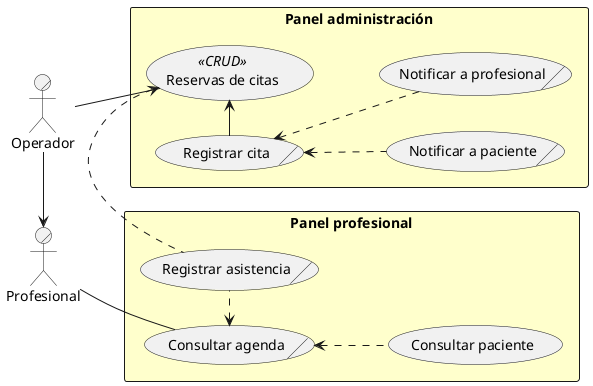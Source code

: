 @startuml
left to right direction
actor/ Operador
actor/ Profesional

rectangle "Panel administración" #BUSINESS {
    usecase "Reservas de citas" << CRUD >> as AdminCitas
    usecase/ "Registrar cita" as Citar
    usecase/ "Notificar a paciente" as NotificarPaciente
    usecase/ "Notificar a profesional" as NotificarProfesional
}
rectangle "Panel profesional" #BUSINESS {
    usecase/ "Consultar agenda" as Agenda
    usecase "Consultar paciente" as ConsultarPaciente
    usecase/ "Registrar asistencia" as Asistencia
}

Citar -> AdminCitas
Citar <.. NotificarPaciente
Citar <.. NotificarProfesional

AdminCitas <. Asistencia
Agenda <. Asistencia

Agenda <.. ConsultarPaciente

Operador -> Profesional
Operador -- AdminCitas
Profesional -- Agenda
@enduml